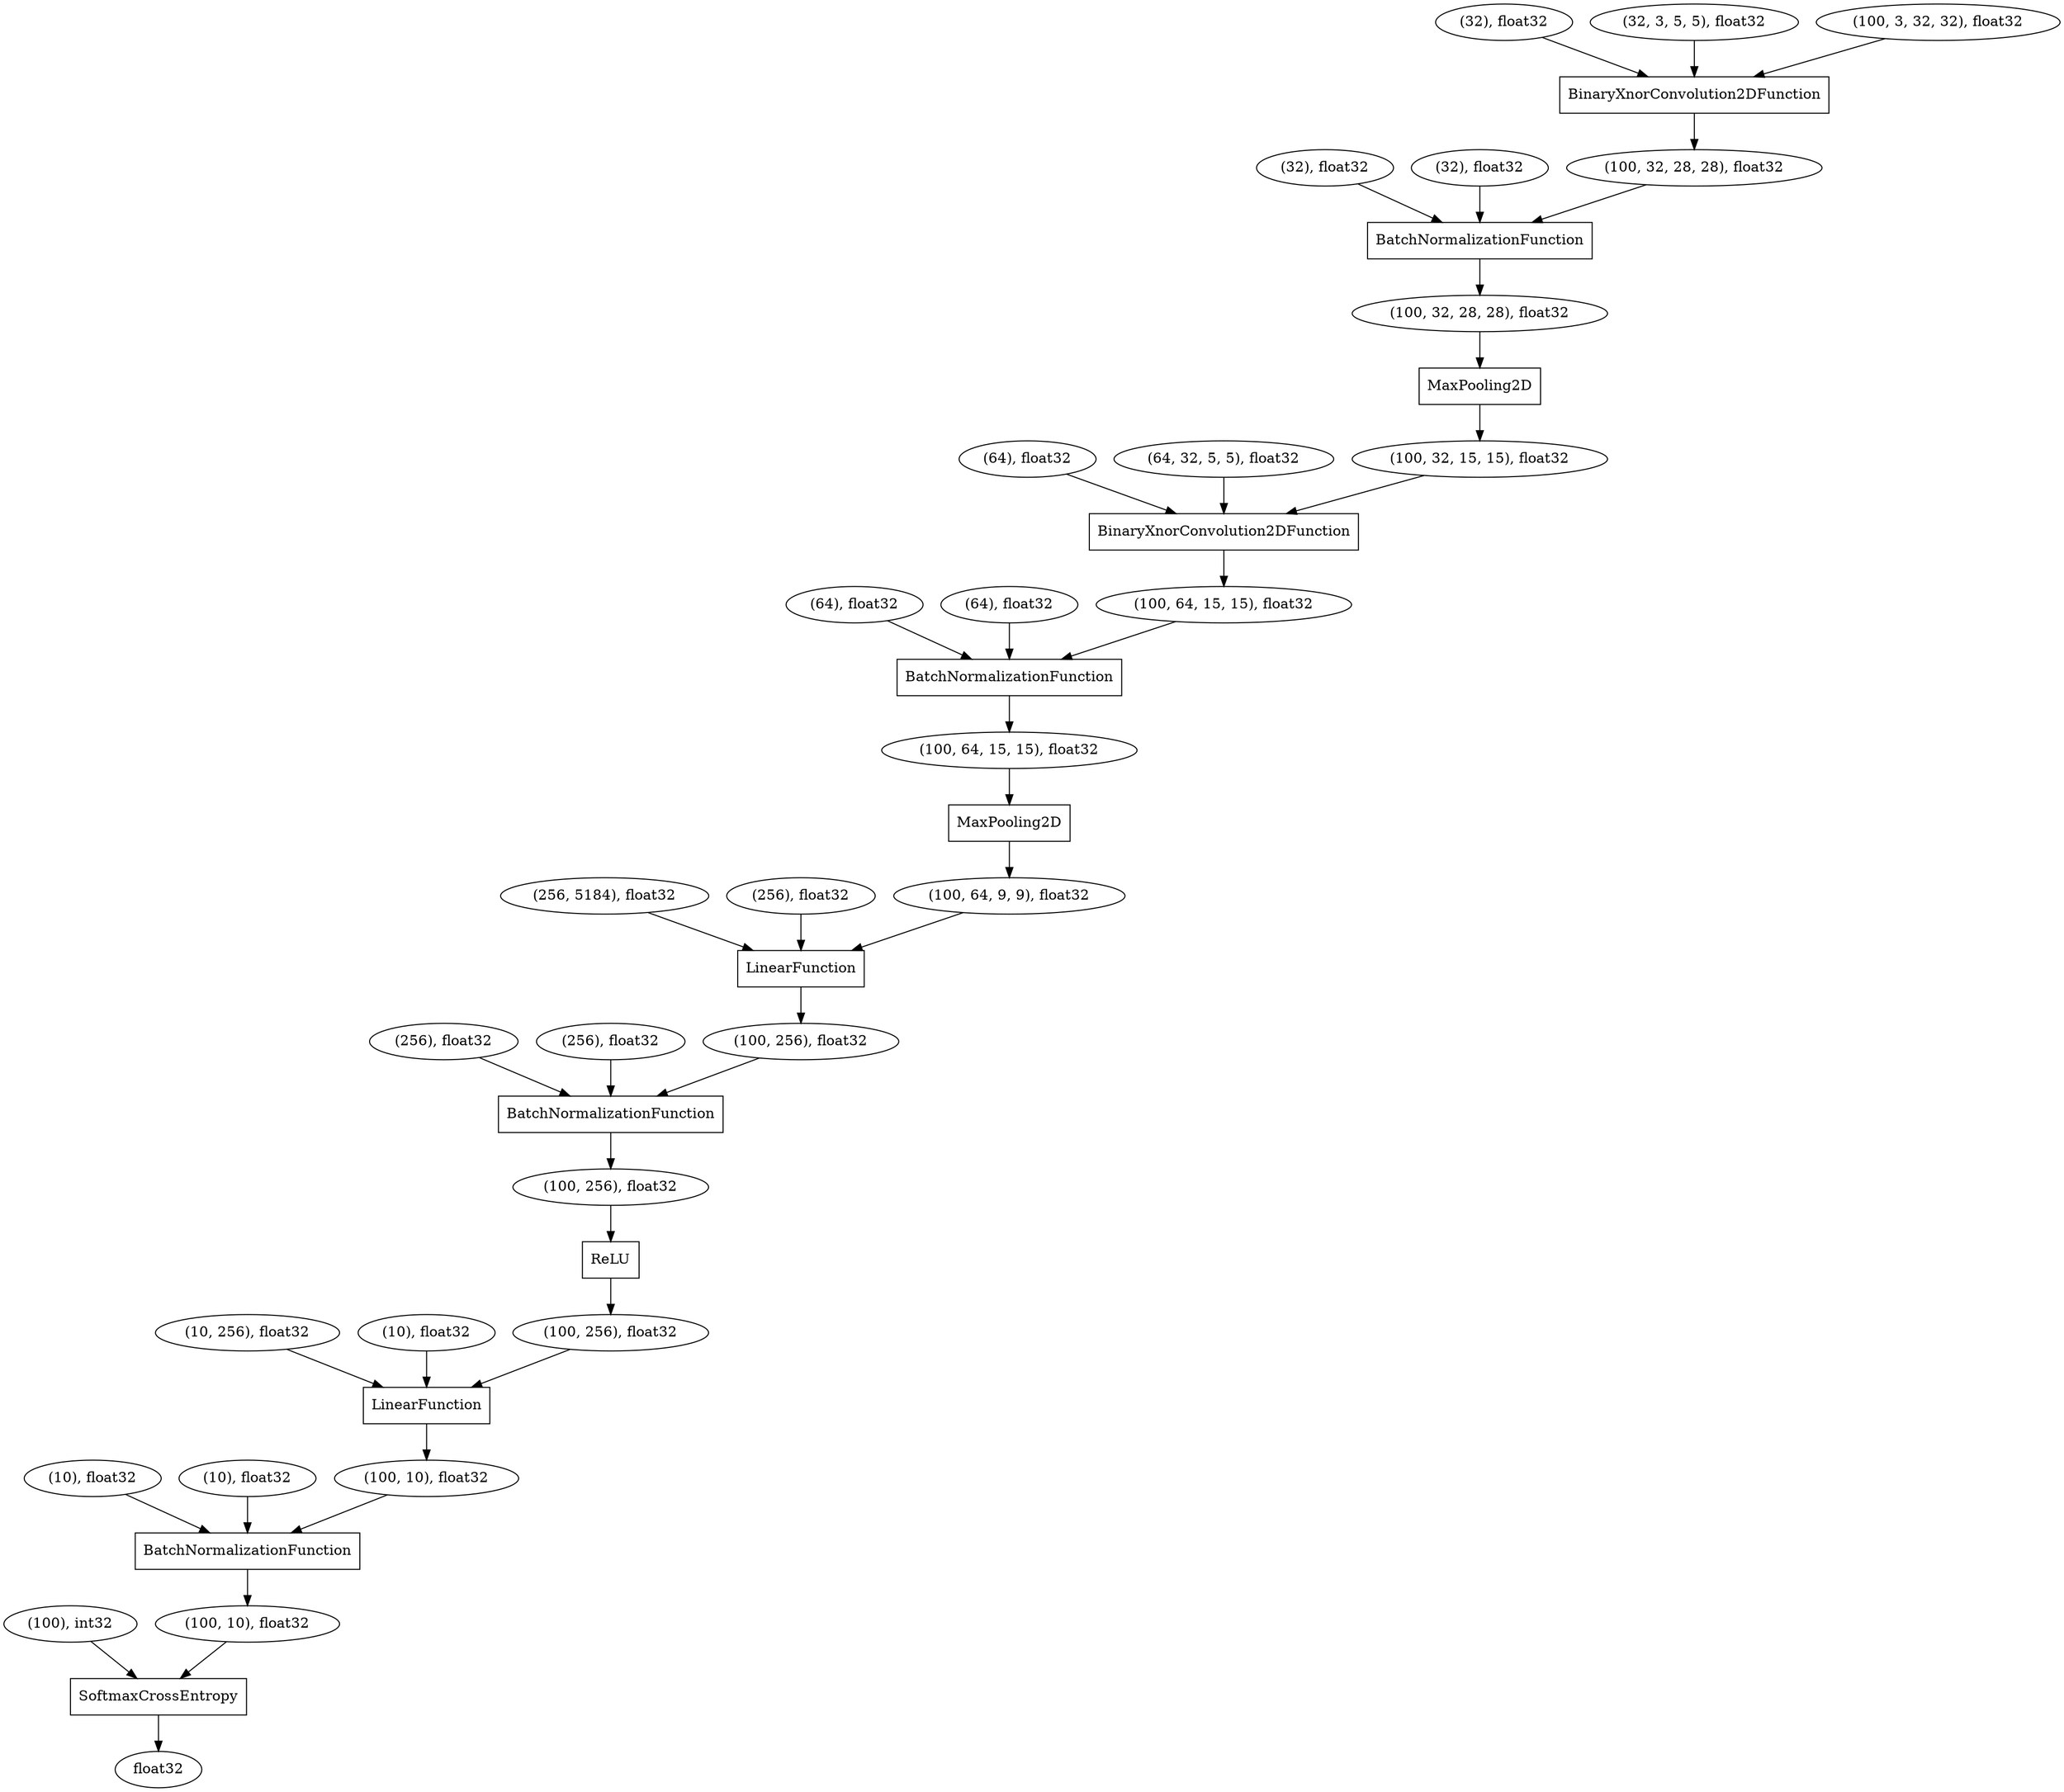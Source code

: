 digraph graphname{4395812944 [shape="box",label="BatchNormalizationFunction"];4395825232 [shape="box",label="SoftmaxCrossEntropy"];4395823248 [shape="oval",label="(100, 32, 28, 28), float32"];4395823312 [shape="box",label="MaxPooling2D"];4395813520 [shape="oval",label="(32), float32"];4395823376 [shape="oval",label="(100, 32, 15, 15), float32"];4395813200 [shape="oval",label="(100), int32"];4395813264 [shape="box",label="BinaryXnorConvolution2DFunction"];4395823504 [shape="oval",label="(100, 64, 15, 15), float32"];4395823568 [shape="box",label="BinaryXnorConvolution2DFunction"];4395823184 [shape="oval",label="(100, 64, 15, 15), float32"];4395823696 [shape="oval",label="(100, 64, 9, 9), float32"];4395813648 [shape="oval",label="(32), float32"];4395823760 [shape="box",label="MaxPooling2D"];4395823824 [shape="oval",label="(100, 256), float32"];4395823888 [shape="box",label="BatchNormalizationFunction"];4395823952 [shape="box",label="LinearFunction"];4395814032 [shape="oval",label="(64), float32"];4395824016 [shape="oval",label="(100, 256), float32"];4395824080 [shape="oval",label="(100, 256), float32"];4395813712 [shape="oval",label="(32), float32"];4395813904 [shape="oval",label="(64), float32"];4395824208 [shape="box",label="BatchNormalizationFunction"];4395814416 [shape="oval",label="(256), float32"];4395824272 [shape="box",label="LinearFunction"];4395824336 [shape="oval",label="(100, 10), float32"];4395814096 [shape="oval",label="(64), float32"];4395824400 [shape="oval",label="(100, 10), float32"];4395814224 [shape="oval",label="(256, 5184), float32"];4395813456 [shape="oval",label="(32, 3, 5, 5), float32"];4395814288 [shape="oval",label="(256), float32"];4395824720 [shape="box",label="ReLU"];4395824656 [shape="box",label="BatchNormalizationFunction"];4395814480 [shape="oval",label="(256), float32"];4395813136 [shape="oval",label="(100, 3, 32, 32), float32"];4395824784 [shape="oval",label="float32"];4395814608 [shape="oval",label="(10, 256), float32"];4395813840 [shape="oval",label="(64, 32, 5, 5), float32"];4395814672 [shape="oval",label="(10), float32"];4395812496 [shape="oval",label="(100, 32, 28, 28), float32"];4395814800 [shape="oval",label="(10), float32"];4395814864 [shape="oval",label="(10), float32"];4395812944 -> 4395823248;4395813136 -> 4395813264;4395814672 -> 4395824272;4395823376 -> 4395823568;4395813712 -> 4395812944;4395824208 -> 4395823824;4395823312 -> 4395823376;4395812496 -> 4395812944;4395823696 -> 4395823952;4395813904 -> 4395823568;4395814608 -> 4395824272;4395823248 -> 4395823312;4395813264 -> 4395812496;4395823504 -> 4395823888;4395825232 -> 4395824784;4395823824 -> 4395824720;4395813840 -> 4395823568;4395814864 -> 4395824656;4395824400 -> 4395824656;4395824272 -> 4395824400;4395823888 -> 4395823184;4395824016 -> 4395824208;4395824720 -> 4395824080;4395813200 -> 4395825232;4395814480 -> 4395824208;4395823184 -> 4395823760;4395814416 -> 4395824208;4395814800 -> 4395824656;4395823760 -> 4395823696;4395823568 -> 4395823504;4395813648 -> 4395812944;4395823952 -> 4395824016;4395814224 -> 4395823952;4395813456 -> 4395813264;4395824656 -> 4395824336;4395813520 -> 4395813264;4395814096 -> 4395823888;4395824336 -> 4395825232;4395824080 -> 4395824272;4395814288 -> 4395823952;4395814032 -> 4395823888;}